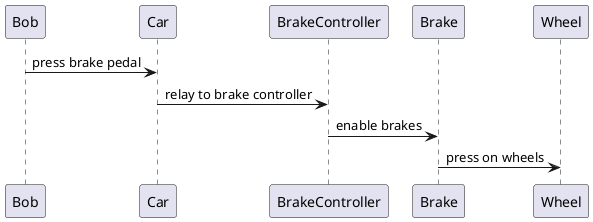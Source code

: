 @startuml
Bob -> Car : press brake pedal
Car-> BrakeController : relay to brake controller
BrakeController -> Brake : enable brakes
Brake -> Wheel : press on wheels
@enduml


